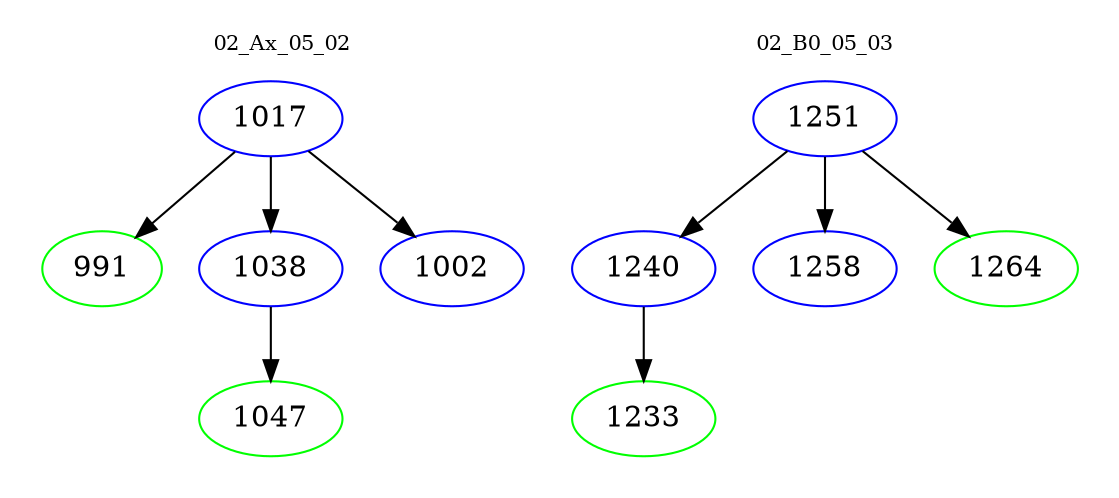 digraph{
subgraph cluster_0 {
color = white
label = "02_Ax_05_02";
fontsize=10;
T0_1017 [label="1017", color="blue"]
T0_1017 -> T0_991 [color="black"]
T0_991 [label="991", color="green"]
T0_1017 -> T0_1038 [color="black"]
T0_1038 [label="1038", color="blue"]
T0_1038 -> T0_1047 [color="black"]
T0_1047 [label="1047", color="green"]
T0_1017 -> T0_1002 [color="black"]
T0_1002 [label="1002", color="blue"]
}
subgraph cluster_1 {
color = white
label = "02_B0_05_03";
fontsize=10;
T1_1251 [label="1251", color="blue"]
T1_1251 -> T1_1240 [color="black"]
T1_1240 [label="1240", color="blue"]
T1_1240 -> T1_1233 [color="black"]
T1_1233 [label="1233", color="green"]
T1_1251 -> T1_1258 [color="black"]
T1_1258 [label="1258", color="blue"]
T1_1251 -> T1_1264 [color="black"]
T1_1264 [label="1264", color="green"]
}
}
